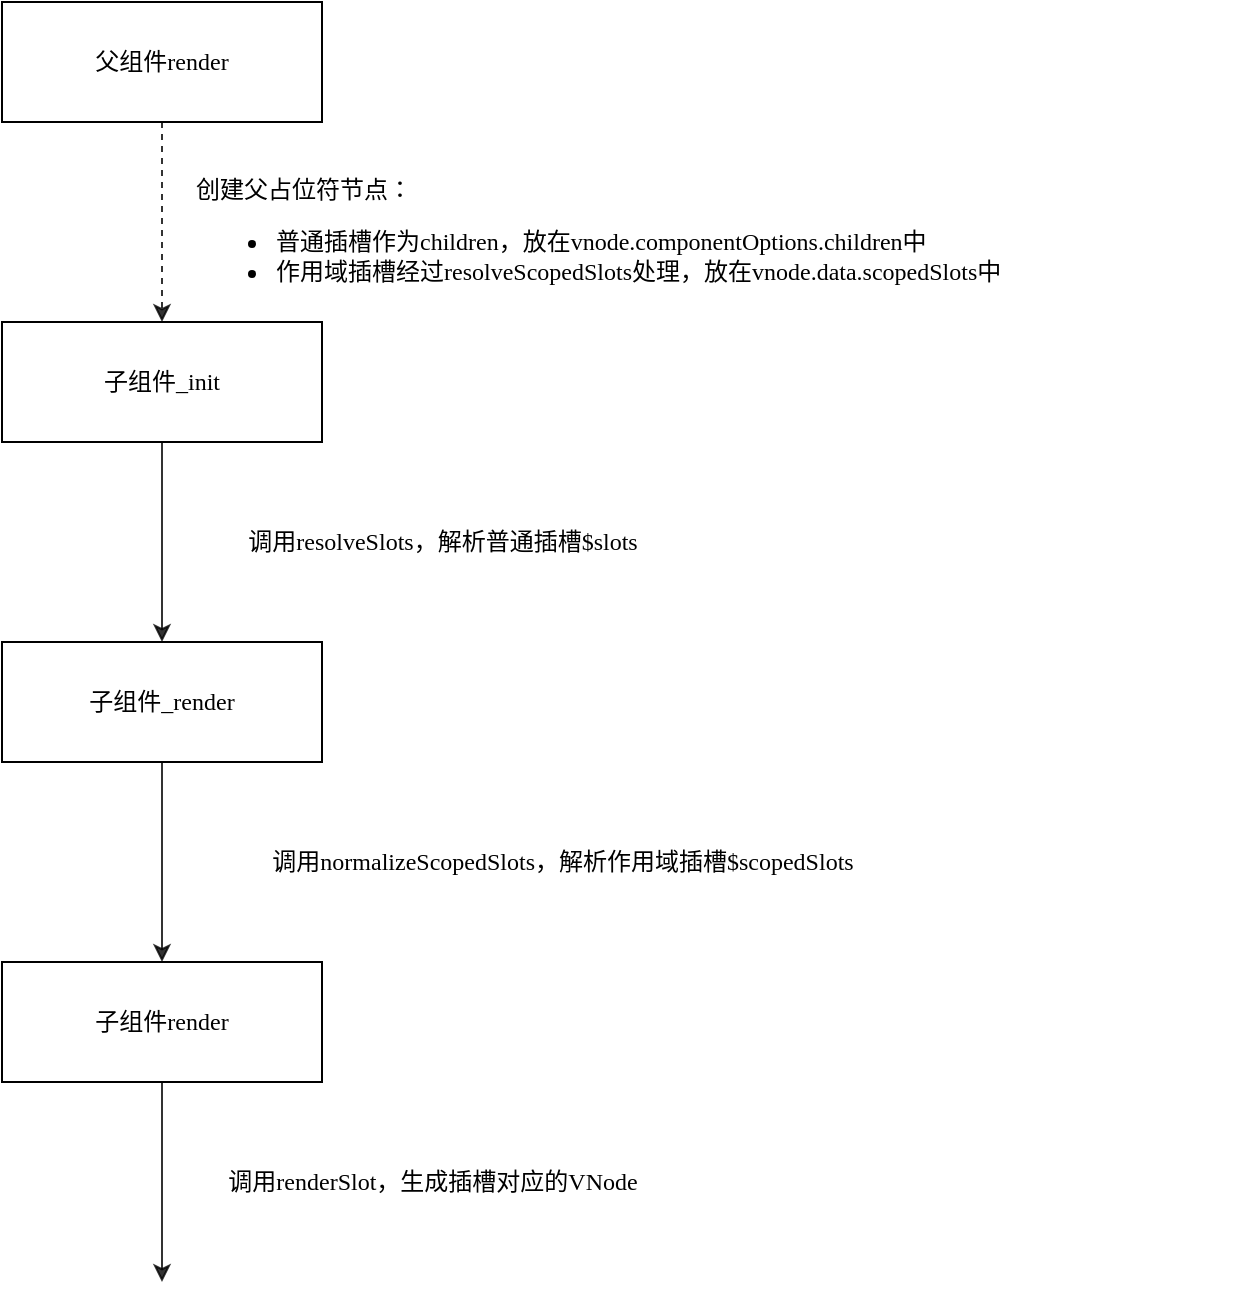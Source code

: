 <mxfile version="13.2.4" type="device"><diagram id="tJWDZlaJJNNfN5OhH6qO" name="Page-1"><mxGraphModel dx="1038" dy="548" grid="1" gridSize="10" guides="1" tooltips="1" connect="1" arrows="1" fold="1" page="1" pageScale="1" pageWidth="827" pageHeight="1169" math="0" shadow="0"><root><mxCell id="0"/><mxCell id="1" parent="0"/><mxCell id="psWPP0GHKszVkYUTABbM-1" value="父组件render" style="rounded=0;whiteSpace=wrap;html=1;fontFamily=Lucida Console;" vertex="1" parent="1"><mxGeometry x="160" y="80" width="160" height="60" as="geometry"/></mxCell><mxCell id="psWPP0GHKszVkYUTABbM-3" value="" style="endArrow=classic;html=1;exitX=0.5;exitY=1;exitDx=0;exitDy=0;dashed=1;entryX=0.5;entryY=0;entryDx=0;entryDy=0;opacity=80;fontFamily=Lucida Console;" edge="1" parent="1" source="psWPP0GHKszVkYUTABbM-1" target="psWPP0GHKszVkYUTABbM-12"><mxGeometry width="50" height="50" relative="1" as="geometry"><mxPoint x="390" y="340" as="sourcePoint"/><mxPoint x="240" y="240" as="targetPoint"/></mxGeometry></mxCell><mxCell id="psWPP0GHKszVkYUTABbM-6" value="创建父占位符节点：&lt;br&gt;&lt;ul&gt;&lt;li&gt;普通插槽作为children，放在vnode.componentOptions.children中&lt;/li&gt;&lt;li&gt;作用域插槽经过resolveScopedSlots处理，放在vnode.data.scopedSlots中&lt;/li&gt;&lt;/ul&gt;" style="text;html=1;strokeColor=none;fillColor=none;align=left;verticalAlign=middle;whiteSpace=wrap;rounded=0;fontFamily=Lucida Console;" vertex="1" parent="1"><mxGeometry x="255" y="180" width="520" height="40" as="geometry"/></mxCell><mxCell id="psWPP0GHKszVkYUTABbM-12" value="子组件_init" style="rounded=0;whiteSpace=wrap;html=1;fontFamily=Lucida Console;" vertex="1" parent="1"><mxGeometry x="160" y="240" width="160" height="60" as="geometry"/></mxCell><mxCell id="psWPP0GHKszVkYUTABbM-13" value="" style="endArrow=classic;html=1;exitX=0.5;exitY=1;exitDx=0;exitDy=0;opacity=80;fontFamily=Lucida Console;" edge="1" parent="1" source="psWPP0GHKszVkYUTABbM-12" target="psWPP0GHKszVkYUTABbM-14"><mxGeometry width="50" height="50" relative="1" as="geometry"><mxPoint x="390" y="440" as="sourcePoint"/><mxPoint x="240" y="440" as="targetPoint"/></mxGeometry></mxCell><mxCell id="psWPP0GHKszVkYUTABbM-14" value="子组件_render" style="rounded=0;whiteSpace=wrap;html=1;fontFamily=Lucida Console;" vertex="1" parent="1"><mxGeometry x="160" y="400" width="160" height="60" as="geometry"/></mxCell><mxCell id="psWPP0GHKszVkYUTABbM-15" value="调用resolveSlots，解析普通插槽$slots" style="text;html=1;align=center;verticalAlign=middle;resizable=0;points=[];autosize=1;fontFamily=Lucida Console;" vertex="1" parent="1"><mxGeometry x="255" y="340" width="250" height="20" as="geometry"/></mxCell><mxCell id="psWPP0GHKszVkYUTABbM-16" value="" style="endArrow=classic;html=1;exitX=0.5;exitY=1;exitDx=0;exitDy=0;opacity=80;fontFamily=Lucida Console;" edge="1" parent="1" source="psWPP0GHKszVkYUTABbM-14"><mxGeometry width="50" height="50" relative="1" as="geometry"><mxPoint x="390" y="540" as="sourcePoint"/><mxPoint x="240" y="560" as="targetPoint"/></mxGeometry></mxCell><mxCell id="psWPP0GHKszVkYUTABbM-17" value="调用normalizeScopedSlots，解析作用域插槽$scopedSlots" style="text;html=1;align=center;verticalAlign=middle;resizable=0;points=[];autosize=1;fontFamily=Lucida Console;" vertex="1" parent="1"><mxGeometry x="255" y="500" width="370" height="20" as="geometry"/></mxCell><mxCell id="psWPP0GHKszVkYUTABbM-18" value="子组件render" style="rounded=0;whiteSpace=wrap;html=1;fontFamily=Lucida Console;" vertex="1" parent="1"><mxGeometry x="160" y="560" width="160" height="60" as="geometry"/></mxCell><mxCell id="psWPP0GHKszVkYUTABbM-19" value="" style="endArrow=classic;html=1;exitX=0.5;exitY=1;exitDx=0;exitDy=0;opacity=80;fontFamily=Lucida Console;" edge="1" parent="1" source="psWPP0GHKszVkYUTABbM-18"><mxGeometry width="50" height="50" relative="1" as="geometry"><mxPoint x="390" y="560" as="sourcePoint"/><mxPoint x="240" y="720" as="targetPoint"/></mxGeometry></mxCell><mxCell id="psWPP0GHKszVkYUTABbM-20" value="调用renderSlot，生成插槽对应的VNode" style="text;html=1;align=center;verticalAlign=middle;resizable=0;points=[];autosize=1;fontFamily=Lucida Console;" vertex="1" parent="1"><mxGeometry x="255" y="660" width="240" height="20" as="geometry"/></mxCell></root></mxGraphModel></diagram></mxfile>